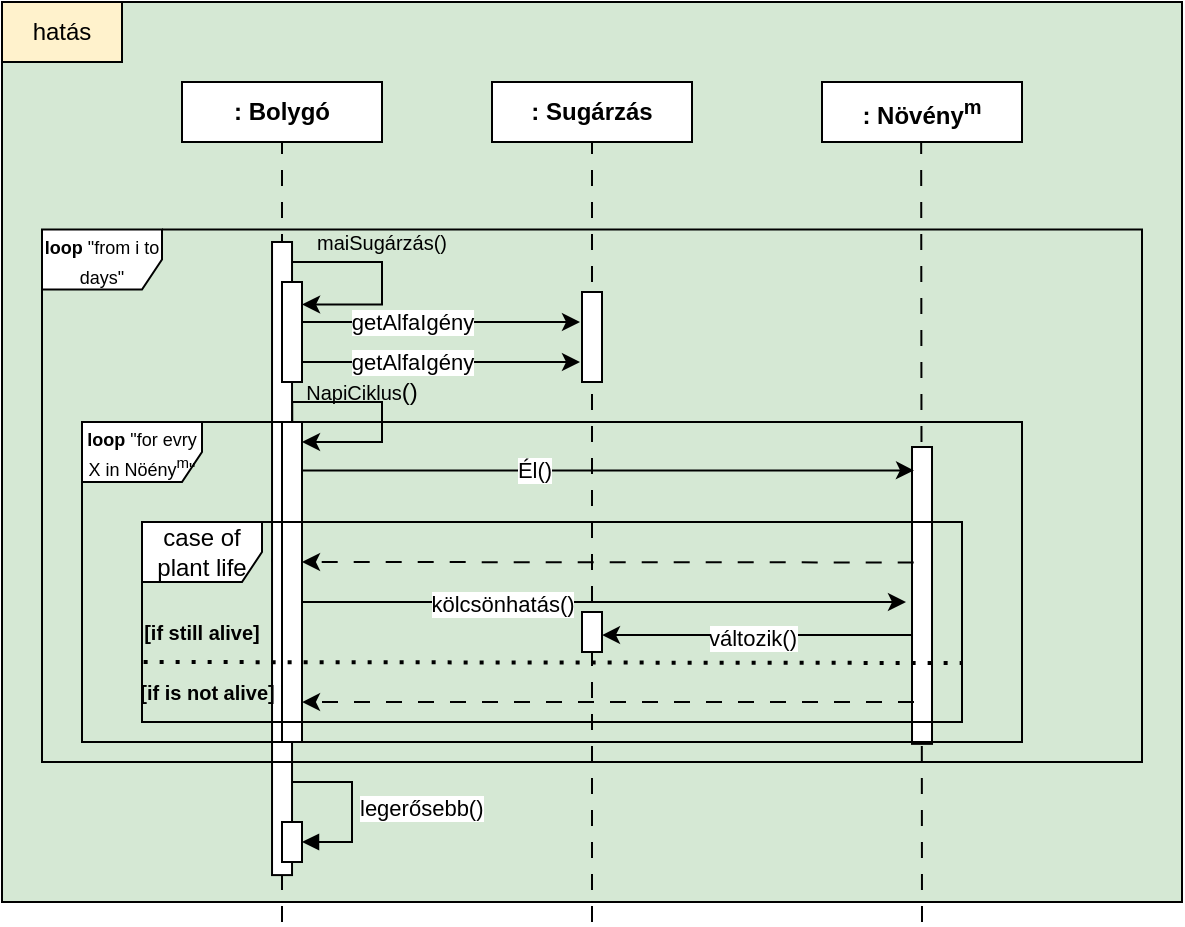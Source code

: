 <mxfile version="24.2.5" type="device">
  <diagram name="Page-1" id="2YBvvXClWsGukQMizWep">
    <mxGraphModel dx="800" dy="484" grid="1" gridSize="10" guides="1" tooltips="1" connect="1" arrows="1" fold="1" page="1" pageScale="1" pageWidth="850" pageHeight="1100" math="0" shadow="0">
      <root>
        <mxCell id="0" />
        <mxCell id="1" parent="0" />
        <mxCell id="oAs6rdQNn-yY07NJKpq1-2" value="&lt;div&gt;&lt;br/&gt;&lt;/div&gt;" style="rounded=0;whiteSpace=wrap;html=1;fillColor=#d5e8d4;strokeColor=#000000;" vertex="1" parent="1">
          <mxGeometry x="80" y="140" width="590" height="450" as="geometry" />
        </mxCell>
        <mxCell id="oAs6rdQNn-yY07NJKpq1-3" value="hatás" style="text;html=1;align=center;verticalAlign=middle;whiteSpace=wrap;rounded=0;fillColor=#fff2cc;strokeColor=#000000;" vertex="1" parent="1">
          <mxGeometry x="80" y="140" width="60" height="30" as="geometry" />
        </mxCell>
        <mxCell id="oAs6rdQNn-yY07NJKpq1-4" value="&lt;b&gt;: Bolygó&lt;/b&gt;" style="rounded=0;whiteSpace=wrap;html=1;" vertex="1" parent="1">
          <mxGeometry x="170" y="180" width="100" height="30" as="geometry" />
        </mxCell>
        <mxCell id="oAs6rdQNn-yY07NJKpq1-5" value="&lt;b&gt;: Növény&lt;sup&gt;m&lt;/sup&gt;&lt;/b&gt;" style="rounded=0;whiteSpace=wrap;html=1;" vertex="1" parent="1">
          <mxGeometry x="490" y="180" width="100" height="30" as="geometry" />
        </mxCell>
        <mxCell id="oAs6rdQNn-yY07NJKpq1-6" value="&lt;b&gt;: Sugárzás&lt;/b&gt;" style="rounded=0;whiteSpace=wrap;html=1;" vertex="1" parent="1">
          <mxGeometry x="325" y="180" width="100" height="30" as="geometry" />
        </mxCell>
        <mxCell id="oAs6rdQNn-yY07NJKpq1-9" value="" style="endArrow=none;dashed=1;html=1;rounded=0;entryX=0.5;entryY=1;entryDx=0;entryDy=0;dashPattern=8 8;" edge="1" parent="1" target="oAs6rdQNn-yY07NJKpq1-4">
          <mxGeometry width="50" height="50" relative="1" as="geometry">
            <mxPoint x="220" y="600" as="sourcePoint" />
            <mxPoint x="400" y="340" as="targetPoint" />
          </mxGeometry>
        </mxCell>
        <mxCell id="oAs6rdQNn-yY07NJKpq1-10" value="" style="endArrow=none;dashed=1;html=1;rounded=0;entryX=0.5;entryY=1;entryDx=0;entryDy=0;dashPattern=8 8;" edge="1" parent="1">
          <mxGeometry width="50" height="50" relative="1" as="geometry">
            <mxPoint x="540" y="600" as="sourcePoint" />
            <mxPoint x="539.58" y="210" as="targetPoint" />
          </mxGeometry>
        </mxCell>
        <mxCell id="oAs6rdQNn-yY07NJKpq1-11" value="" style="endArrow=none;dashed=1;html=1;rounded=0;entryX=0.5;entryY=1;entryDx=0;entryDy=0;dashPattern=8 8;" edge="1" parent="1" target="oAs6rdQNn-yY07NJKpq1-6">
          <mxGeometry width="50" height="50" relative="1" as="geometry">
            <mxPoint x="375" y="600" as="sourcePoint" />
            <mxPoint x="374.58" y="240" as="targetPoint" />
          </mxGeometry>
        </mxCell>
        <mxCell id="oAs6rdQNn-yY07NJKpq1-24" value="&lt;font style=&quot;font-size: 10px;&quot;&gt;maiSugárzás&lt;/font&gt;&lt;font style=&quot;font-size: 10px;&quot;&gt;()&lt;/font&gt;" style="text;html=1;align=center;verticalAlign=middle;whiteSpace=wrap;rounded=0;" vertex="1" parent="1">
          <mxGeometry x="240" y="250" width="60" height="20" as="geometry" />
        </mxCell>
        <mxCell id="oAs6rdQNn-yY07NJKpq1-25" value="" style="endArrow=classic;html=1;rounded=0;edgeStyle=orthogonalEdgeStyle;exitX=0.316;exitY=-0.013;exitDx=0;exitDy=0;exitPerimeter=0;" edge="1" parent="1" source="oAs6rdQNn-yY07NJKpq1-32">
          <mxGeometry width="50" height="50" relative="1" as="geometry">
            <mxPoint x="220" y="300" as="sourcePoint" />
            <mxPoint x="230" y="360" as="targetPoint" />
            <Array as="points">
              <mxPoint x="225" y="340" />
              <mxPoint x="270" y="340" />
              <mxPoint x="270" y="360" />
            </Array>
          </mxGeometry>
        </mxCell>
        <mxCell id="oAs6rdQNn-yY07NJKpq1-26" value="&lt;font style=&quot;font-size: 10px;&quot;&gt;NapiCiklus&lt;/font&gt;()" style="text;html=1;align=center;verticalAlign=middle;whiteSpace=wrap;rounded=0;" vertex="1" parent="1">
          <mxGeometry x="230" y="330" width="60" height="10" as="geometry" />
        </mxCell>
        <mxCell id="oAs6rdQNn-yY07NJKpq1-31" value="" style="endArrow=classic;html=1;rounded=0;edgeStyle=orthogonalEdgeStyle;entryX=1.004;entryY=0.225;entryDx=0;entryDy=0;entryPerimeter=0;" edge="1" parent="1" target="oAs6rdQNn-yY07NJKpq1-37">
          <mxGeometry width="50" height="50" relative="1" as="geometry">
            <mxPoint x="220" y="270" as="sourcePoint" />
            <mxPoint x="230" y="280" as="targetPoint" />
            <Array as="points">
              <mxPoint x="270" y="270" />
              <mxPoint x="270" y="291" />
            </Array>
          </mxGeometry>
        </mxCell>
        <mxCell id="oAs6rdQNn-yY07NJKpq1-34" value="" style="rounded=0;whiteSpace=wrap;html=1;rotation=90;" vertex="1" parent="1">
          <mxGeometry x="352.5" y="302.5" width="45" height="10" as="geometry" />
        </mxCell>
        <mxCell id="oAs6rdQNn-yY07NJKpq1-35" value="" style="endArrow=none;dashed=1;html=1;rounded=0;entryX=0.5;entryY=1;entryDx=0;entryDy=0;dashPattern=8 8;" edge="1" parent="1" target="oAs6rdQNn-yY07NJKpq1-33">
          <mxGeometry width="50" height="50" relative="1" as="geometry">
            <mxPoint x="539.58" y="500" as="sourcePoint" />
            <mxPoint x="539.58" y="210" as="targetPoint" />
          </mxGeometry>
        </mxCell>
        <mxCell id="oAs6rdQNn-yY07NJKpq1-65" style="edgeStyle=orthogonalEdgeStyle;rounded=0;orthogonalLoop=1;jettySize=auto;html=1;entryX=1;entryY=0.75;entryDx=0;entryDy=0;exitX=0.792;exitY=0.914;exitDx=0;exitDy=0;exitPerimeter=0;" edge="1" parent="1">
          <mxGeometry relative="1" as="geometry">
            <mxPoint x="535.86" y="453.49" as="sourcePoint" />
            <mxPoint x="380" y="456.51" as="targetPoint" />
            <Array as="points">
              <mxPoint x="536" y="456.49" />
            </Array>
          </mxGeometry>
        </mxCell>
        <mxCell id="oAs6rdQNn-yY07NJKpq1-66" value="változik()" style="edgeLabel;html=1;align=center;verticalAlign=middle;resizable=0;points=[];" vertex="1" connectable="0" parent="oAs6rdQNn-yY07NJKpq1-65">
          <mxGeometry x="0.063" y="1" relative="1" as="geometry">
            <mxPoint as="offset" />
          </mxGeometry>
        </mxCell>
        <mxCell id="oAs6rdQNn-yY07NJKpq1-33" value="" style="rounded=0;whiteSpace=wrap;html=1;rotation=90;" vertex="1" parent="1">
          <mxGeometry x="465.79" y="431.72" width="148.43" height="10" as="geometry" />
        </mxCell>
        <mxCell id="oAs6rdQNn-yY07NJKpq1-36" value="" style="endArrow=none;dashed=1;html=1;rounded=0;entryX=0.5;entryY=1;entryDx=0;entryDy=0;dashPattern=8 8;" edge="1" parent="1" target="oAs6rdQNn-yY07NJKpq1-32">
          <mxGeometry width="50" height="50" relative="1" as="geometry">
            <mxPoint x="220" y="500" as="sourcePoint" />
            <mxPoint x="220" y="210" as="targetPoint" />
          </mxGeometry>
        </mxCell>
        <mxCell id="oAs6rdQNn-yY07NJKpq1-32" value="" style="rounded=0;whiteSpace=wrap;html=1;rotation=90;" vertex="1" parent="1">
          <mxGeometry x="61.74" y="413.27" width="316.55" height="10" as="geometry" />
        </mxCell>
        <mxCell id="oAs6rdQNn-yY07NJKpq1-37" value="" style="rounded=0;whiteSpace=wrap;html=1;" vertex="1" parent="1">
          <mxGeometry x="220" y="280" width="10" height="50" as="geometry" />
        </mxCell>
        <mxCell id="oAs6rdQNn-yY07NJKpq1-39" style="edgeStyle=orthogonalEdgeStyle;rounded=0;orthogonalLoop=1;jettySize=auto;html=1;" edge="1" parent="1" source="oAs6rdQNn-yY07NJKpq1-37">
          <mxGeometry relative="1" as="geometry">
            <mxPoint x="369" y="300" as="targetPoint" />
            <Array as="points">
              <mxPoint x="369" y="300" />
            </Array>
          </mxGeometry>
        </mxCell>
        <mxCell id="oAs6rdQNn-yY07NJKpq1-40" value="getAlfaIgény" style="edgeLabel;html=1;align=center;verticalAlign=middle;resizable=0;points=[];" vertex="1" connectable="0" parent="oAs6rdQNn-yY07NJKpq1-39">
          <mxGeometry x="-0.209" relative="1" as="geometry">
            <mxPoint as="offset" />
          </mxGeometry>
        </mxCell>
        <mxCell id="oAs6rdQNn-yY07NJKpq1-41" style="edgeStyle=orthogonalEdgeStyle;rounded=0;orthogonalLoop=1;jettySize=auto;html=1;" edge="1" parent="1">
          <mxGeometry relative="1" as="geometry">
            <mxPoint x="230" y="320" as="sourcePoint" />
            <mxPoint x="369" y="320" as="targetPoint" />
            <Array as="points">
              <mxPoint x="369" y="320" />
            </Array>
          </mxGeometry>
        </mxCell>
        <mxCell id="oAs6rdQNn-yY07NJKpq1-42" value="getAlfaIgény" style="edgeLabel;html=1;align=center;verticalAlign=middle;resizable=0;points=[];labelBackgroundColor=default;" vertex="1" connectable="0" parent="oAs6rdQNn-yY07NJKpq1-41">
          <mxGeometry x="-0.209" relative="1" as="geometry">
            <mxPoint as="offset" />
          </mxGeometry>
        </mxCell>
        <mxCell id="oAs6rdQNn-yY07NJKpq1-43" value="" style="rounded=0;whiteSpace=wrap;html=1;" vertex="1" parent="1">
          <mxGeometry x="220" y="350" width="10" height="160" as="geometry" />
        </mxCell>
        <mxCell id="oAs6rdQNn-yY07NJKpq1-46" style="edgeStyle=orthogonalEdgeStyle;rounded=0;orthogonalLoop=1;jettySize=auto;html=1;entryX=0.079;entryY=0.901;entryDx=0;entryDy=0;entryPerimeter=0;" edge="1" parent="1" source="oAs6rdQNn-yY07NJKpq1-43" target="oAs6rdQNn-yY07NJKpq1-33">
          <mxGeometry relative="1" as="geometry">
            <Array as="points">
              <mxPoint x="533" y="374" />
            </Array>
          </mxGeometry>
        </mxCell>
        <mxCell id="oAs6rdQNn-yY07NJKpq1-47" value="Él()" style="edgeLabel;html=1;align=center;verticalAlign=middle;resizable=0;points=[];" vertex="1" connectable="0" parent="oAs6rdQNn-yY07NJKpq1-46">
          <mxGeometry x="-0.245" relative="1" as="geometry">
            <mxPoint as="offset" />
          </mxGeometry>
        </mxCell>
        <mxCell id="oAs6rdQNn-yY07NJKpq1-53" style="edgeStyle=orthogonalEdgeStyle;rounded=0;orthogonalLoop=1;jettySize=auto;html=1;entryX=0.9;entryY=0.449;entryDx=0;entryDy=0;entryPerimeter=0;exitX=0.667;exitY=1.015;exitDx=0;exitDy=0;exitPerimeter=0;dashed=1;dashPattern=8 8;" edge="1" parent="1">
          <mxGeometry relative="1" as="geometry">
            <mxPoint x="535.85" y="420.19" as="sourcePoint" />
            <mxPoint x="230.0" y="420" as="targetPoint" />
            <Array as="points">
              <mxPoint x="501" y="420.1" />
            </Array>
          </mxGeometry>
        </mxCell>
        <mxCell id="oAs6rdQNn-yY07NJKpq1-54" style="edgeStyle=orthogonalEdgeStyle;rounded=0;orthogonalLoop=1;jettySize=auto;html=1;entryX=0.9;entryY=0.449;entryDx=0;entryDy=0;entryPerimeter=0;exitX=0.667;exitY=1.015;exitDx=0;exitDy=0;exitPerimeter=0;dashed=1;dashPattern=8 8;" edge="1" parent="1">
          <mxGeometry relative="1" as="geometry">
            <mxPoint x="536" y="490.03" as="sourcePoint" />
            <mxPoint x="230" y="490.03" as="targetPoint" />
            <Array as="points">
              <mxPoint x="501" y="490.03" />
            </Array>
          </mxGeometry>
        </mxCell>
        <mxCell id="oAs6rdQNn-yY07NJKpq1-55" value="&lt;font style=&quot;font-size: 12px;&quot;&gt;case of plant life&lt;/font&gt;" style="shape=umlFrame;whiteSpace=wrap;html=1;pointerEvents=0;" vertex="1" parent="1">
          <mxGeometry x="150" y="400" width="410" height="100" as="geometry" />
        </mxCell>
        <mxCell id="oAs6rdQNn-yY07NJKpq1-56" value="" style="endArrow=none;dashed=1;html=1;dashPattern=1 3;strokeWidth=2;rounded=0;exitX=0.002;exitY=0.732;exitDx=0;exitDy=0;exitPerimeter=0;entryX=1;entryY=0.737;entryDx=0;entryDy=0;entryPerimeter=0;" edge="1" parent="1">
          <mxGeometry width="50" height="50" relative="1" as="geometry">
            <mxPoint x="150.82" y="470.0" as="sourcePoint" />
            <mxPoint x="560" y="470.5" as="targetPoint" />
          </mxGeometry>
        </mxCell>
        <mxCell id="oAs6rdQNn-yY07NJKpq1-57" value="&lt;b&gt;[if still alive]&lt;/b&gt;" style="text;html=1;align=center;verticalAlign=middle;whiteSpace=wrap;rounded=0;fontSize=10;" vertex="1" parent="1">
          <mxGeometry x="130" y="440" width="100" height="30" as="geometry" />
        </mxCell>
        <mxCell id="oAs6rdQNn-yY07NJKpq1-58" value="&lt;b&gt;&amp;nbsp; [if is not alive]&lt;/b&gt;" style="text;html=1;align=center;verticalAlign=middle;whiteSpace=wrap;rounded=0;fontSize=10;" vertex="1" parent="1">
          <mxGeometry x="130" y="470" width="100" height="30" as="geometry" />
        </mxCell>
        <mxCell id="oAs6rdQNn-yY07NJKpq1-60" style="edgeStyle=orthogonalEdgeStyle;rounded=0;orthogonalLoop=1;jettySize=auto;html=1;" edge="1" parent="1" source="oAs6rdQNn-yY07NJKpq1-43">
          <mxGeometry relative="1" as="geometry">
            <mxPoint x="532" y="440" as="targetPoint" />
            <Array as="points">
              <mxPoint x="532" y="440" />
            </Array>
          </mxGeometry>
        </mxCell>
        <mxCell id="oAs6rdQNn-yY07NJKpq1-61" value="kölcsönhatás()" style="edgeLabel;html=1;align=center;verticalAlign=middle;resizable=0;points=[];" vertex="1" connectable="0" parent="oAs6rdQNn-yY07NJKpq1-60">
          <mxGeometry x="-0.341" y="-1" relative="1" as="geometry">
            <mxPoint as="offset" />
          </mxGeometry>
        </mxCell>
        <mxCell id="oAs6rdQNn-yY07NJKpq1-63" value="" style="rounded=0;whiteSpace=wrap;html=1;" vertex="1" parent="1">
          <mxGeometry x="370" y="445" width="10" height="20" as="geometry" />
        </mxCell>
        <mxCell id="oAs6rdQNn-yY07NJKpq1-67" value="&lt;font style=&quot;font-size: 9px;&quot;&gt;&lt;b&gt;loop &lt;/b&gt;&quot;for evry X in Nöény&lt;sup&gt;m&lt;/sup&gt;&quot;&lt;/font&gt;" style="shape=umlFrame;whiteSpace=wrap;html=1;pointerEvents=0;" vertex="1" parent="1">
          <mxGeometry x="120" y="350" width="470" height="160" as="geometry" />
        </mxCell>
        <mxCell id="oAs6rdQNn-yY07NJKpq1-68" value="&lt;font style=&quot;font-size: 9px;&quot;&gt;&lt;b&gt;loop &lt;/b&gt;&quot;from i to days&quot;&lt;/font&gt;" style="shape=umlFrame;whiteSpace=wrap;html=1;pointerEvents=0;labelBackgroundColor=none;" vertex="1" parent="1">
          <mxGeometry x="100" y="253.75" width="550" height="266.25" as="geometry" />
        </mxCell>
        <mxCell id="oAs6rdQNn-yY07NJKpq1-70" value="" style="html=1;points=[[0,0,0,0,5],[0,1,0,0,-5],[1,0,0,0,5],[1,1,0,0,-5]];perimeter=orthogonalPerimeter;outlineConnect=0;targetShapes=umlLifeline;portConstraint=eastwest;newEdgeStyle={&quot;curved&quot;:0,&quot;rounded&quot;:0};" vertex="1" parent="1">
          <mxGeometry x="220" y="550" width="10" height="20" as="geometry" />
        </mxCell>
        <mxCell id="oAs6rdQNn-yY07NJKpq1-71" value="legerősebb()" style="html=1;align=left;spacingLeft=2;endArrow=block;rounded=0;edgeStyle=orthogonalEdgeStyle;curved=0;rounded=0;" edge="1" target="oAs6rdQNn-yY07NJKpq1-70" parent="1">
          <mxGeometry relative="1" as="geometry">
            <mxPoint x="225" y="530" as="sourcePoint" />
            <Array as="points">
              <mxPoint x="255" y="560" />
            </Array>
          </mxGeometry>
        </mxCell>
      </root>
    </mxGraphModel>
  </diagram>
</mxfile>
